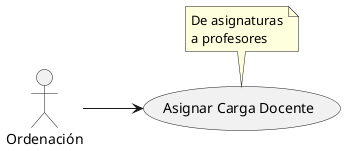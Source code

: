 @startuml
left to right direction

actor "Ordenación" as ord

usecase "Asignar Carga Docente" as asignarCarga
note top of asignarCarga
    De asignaturas
    a profesores
end note

ord --> asignarCarga
@enduml
